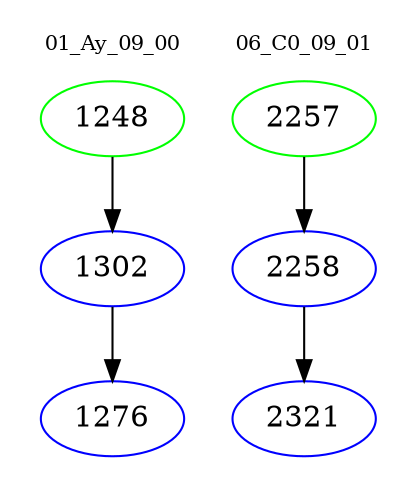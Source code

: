 digraph{
subgraph cluster_0 {
color = white
label = "01_Ay_09_00";
fontsize=10;
T0_1248 [label="1248", color="green"]
T0_1248 -> T0_1302 [color="black"]
T0_1302 [label="1302", color="blue"]
T0_1302 -> T0_1276 [color="black"]
T0_1276 [label="1276", color="blue"]
}
subgraph cluster_1 {
color = white
label = "06_C0_09_01";
fontsize=10;
T1_2257 [label="2257", color="green"]
T1_2257 -> T1_2258 [color="black"]
T1_2258 [label="2258", color="blue"]
T1_2258 -> T1_2321 [color="black"]
T1_2321 [label="2321", color="blue"]
}
}
